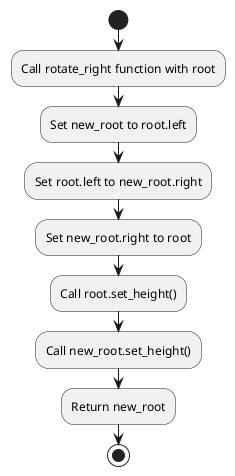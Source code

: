 @startuml
start

:Call rotate_right function with root;
:Set new_root to root.left;

:Set root.left to new_root.right;

:Set new_root.right to root;

:Call root.set_height();
:Call new_root.set_height();

:Return new_root;

stop
@enduml
